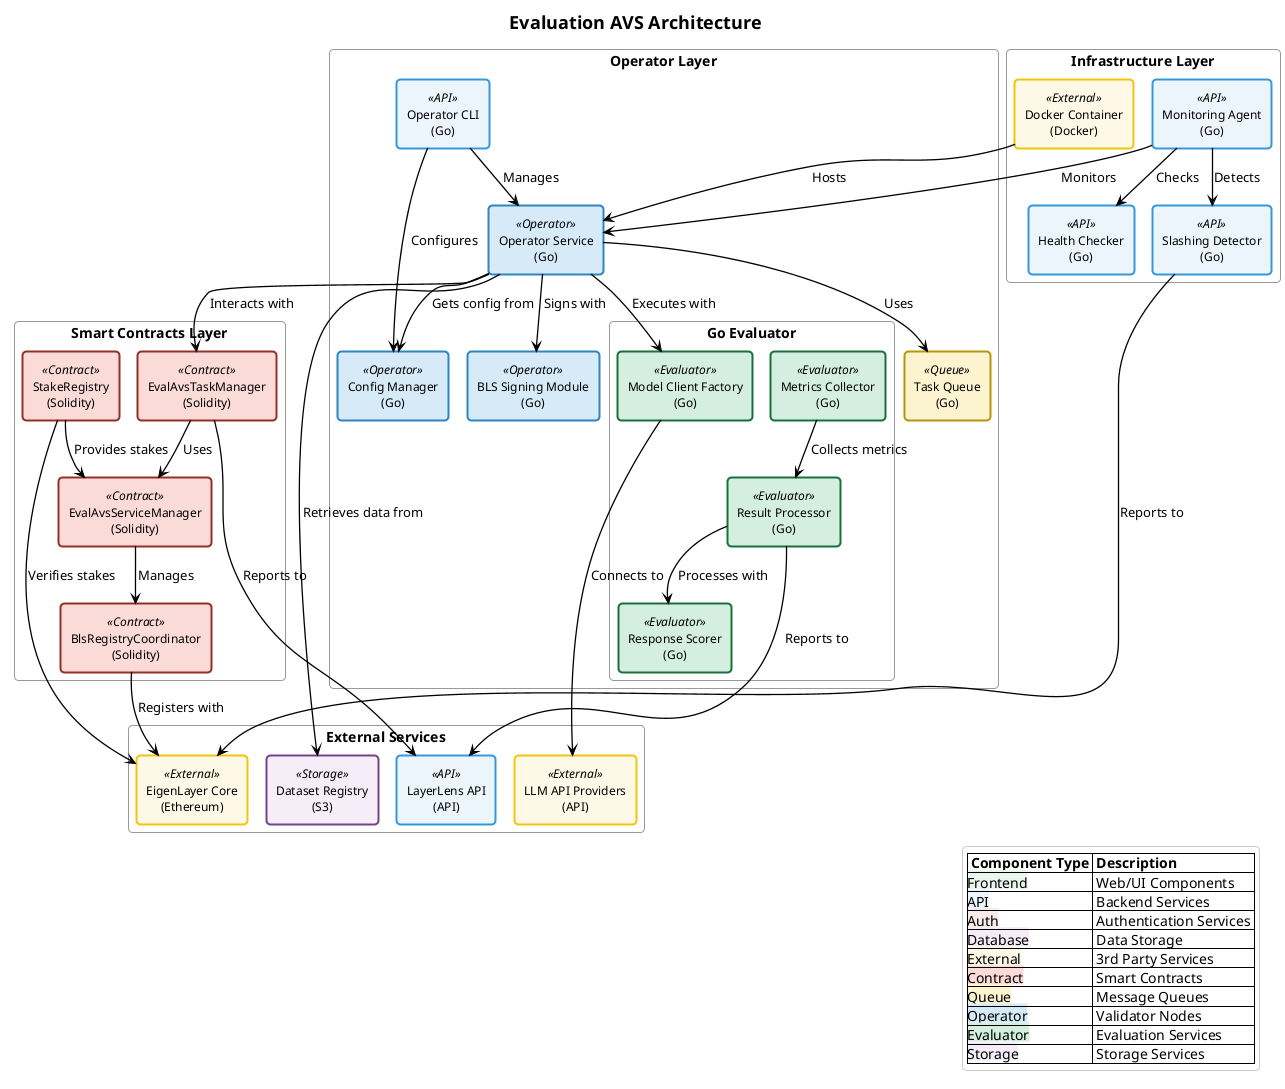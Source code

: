@startuml avs-architecture
!pragma layout smetana

' Define custom colors to match sequence diagrams
skinparam component<<Frontend>> {
  BackgroundColor #E9F7EF
  BorderColor #27AE60
  BorderThickness 2
}

skinparam component<<API>> {
  BackgroundColor #EBF5FB
  BorderColor #3498DB
  BorderThickness 2
}

skinparam component<<Auth>> {
  BackgroundColor #F9EBEA
  BorderColor #E74C3C
  BorderThickness 2
}

skinparam component<<Database>> {
  BackgroundColor #F4ECF7
  BorderColor #8E44AD
  BorderThickness 2
}

skinparam component<<External>> {
  BackgroundColor #FEF9E7
  BorderColor #F1C40F
  BorderThickness 2
}

skinparam component<<Contract>> {
  BackgroundColor #FADBD8
  BorderColor #943126
  BorderThickness 2
}

skinparam component<<Queue>> {
  BackgroundColor #FCF3CF
  BorderColor #B7950B
  BorderThickness 2
}

skinparam component<<Operator>> {
  BackgroundColor #D6EAF8
  BorderColor #2E86C1
  BorderThickness 2
}

skinparam component<<Evaluator>> {
  BackgroundColor #D4EFDF
  BorderColor #196F3D
  BorderThickness 2
}

skinparam component<<Storage>> {
  BackgroundColor #F5EEF8
  BorderColor #76448A
  BorderThickness 2
}

' Custom styling
skinparam ArrowColor #000000
skinparam ArrowThickness 1.3
skinparam defaultTextAlignment center
skinparam RoundCorner 8
skinparam titleFontSize 18
skinparam titleFontStyle bold
skinparam ComponentStyle rectangle
skinparam componentBorderThickness 1.5
skinparam componentFontSize 12
skinparam componentFontName Arial
skinparam PackageStyle rectangle
skinparam packageBackgroundColor transparent
skinparam packageBorderColor #999999
skinparam legendBackgroundColor #FFFFFF
skinparam legendBorderColor #CCCCCC
skinparam database<<Database>> {
  BackgroundColor #F4ECF7
  BorderColor #8E44AD
  BorderThickness 2
}

skinparam queue<<Queue>> {
  BackgroundColor #FCF3CF
  BorderColor #B7950B
  BorderThickness 2
}

title Evaluation AVS Architecture

package "Smart Contracts Layer" {
    [EvalAvsServiceManager\n(Solidity)] as service_manager <<Contract>>
    [EvalAvsTaskManager\n(Solidity)] as task_manager <<Contract>>
    [BlsRegistryCoordinator\n(Solidity)] as bls_registry <<Contract>>
    [StakeRegistry\n(Solidity)] as stake_registry <<Contract>>
}

package "Operator Layer" {
    [Operator Service\n(Go)] as op_service <<Operator>>
    [Operator CLI\n(Go)] as op_cli <<API>>
    [Task Queue\n(Go)] as task_queue <<Queue>>
    [BLS Signing Module\n(Go)] as bls_signer <<Operator>>
    [Config Manager\n(Go)] as config_mgr <<Operator>>
    
    package "Go Evaluator" {
        [Model Client Factory\n(Go)] as model_factory <<Evaluator>>
        [Response Scorer\n(Go)] as scorer <<Evaluator>>
        [Result Processor\n(Go)] as processor <<Evaluator>>
        [Metrics Collector\n(Go)] as metrics <<Evaluator>>
    }
}

package "Infrastructure Layer" {
    [Docker Container\n(Docker)] as docker <<External>>
    [Monitoring Agent\n(Go)] as monitor <<API>>
    [Health Checker\n(Go)] as health <<API>>
    [Slashing Detector\n(Go)] as slashing <<API>>
}

package "External Services" {
    [EigenLayer Core\n(Ethereum)] as eigenlayer <<External>>
    [Dataset Registry\n(S3)] as s3 <<Storage>>
    [LLM API Providers\n(API)] as llm <<External>>
    [LayerLens API\n(API)] as api <<API>>
}

' Contract interactions
service_manager --> bls_registry : Manages
task_manager --> service_manager : Uses
stake_registry --> service_manager : Provides stakes
bls_registry --> eigenlayer : Registers with
stake_registry --> eigenlayer : Verifies stakes

' Operator components
op_service --> task_queue : Uses
op_service --> bls_signer : Signs with
op_service --> config_mgr : Gets config from
op_service --> model_factory : Executes with
op_cli --> op_service : Manages
op_cli --> config_mgr : Configures
model_factory --> llm : Connects to
processor --> scorer : Processes with
metrics --> processor : Collects metrics
processor --> api : Reports to

' Infrastructure
docker --> op_service : Hosts
monitor --> op_service : Monitors
monitor --> health : Checks
monitor --> slashing : Detects
slashing --> eigenlayer : Reports to

' External connections
op_service --> task_manager : Interacts with
op_service --> s3 : Retrieves data from
task_manager --> api : Reports to

' Add color-coding legend
legend right
  |= Component Type |= Description |
  |<back:#E9F7EF><color:black>Frontend</color></back>| Web/UI Components |
  |<back:#EBF5FB><color:black>API</color></back>| Backend Services |
  |<back:#F9EBEA><color:black>Auth</color></back>| Authentication Services |
  |<back:#F4ECF7><color:black>Database</color></back>| Data Storage |
  |<back:#FEF9E7><color:black>External</color></back>| 3rd Party Services |
  |<back:#FADBD8><color:black>Contract</color></back>| Smart Contracts |
  |<back:#FCF3CF><color:black>Queue</color></back>| Message Queues |
  |<back:#D6EAF8><color:black>Operator</color></back>| Validator Nodes |
  |<back:#D4EFDF><color:black>Evaluator</color></back>| Evaluation Services |
  |<back:#F5EEF8><color:black>Storage</color></back>| Storage Services |
endlegend

@enduml